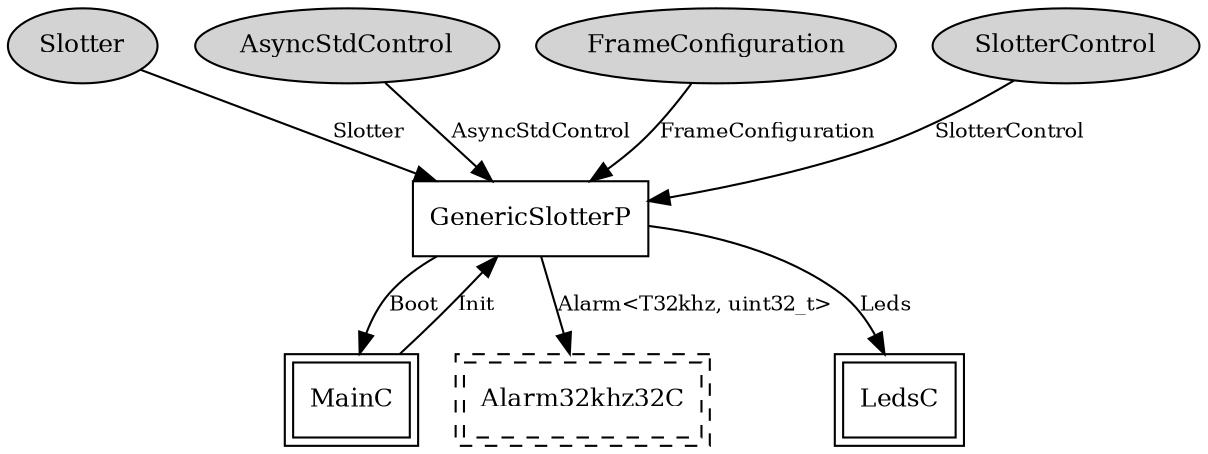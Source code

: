 digraph "tos.system.GenericSlotterC" {
  n0x7f2d66a57388 [shape=ellipse, style=filled, label="Slotter", fontsize=12];
  "GenericSlotterP" [fontsize=12, shape=box, URL="../chtml/tos.system.GenericSlotterP.html"];
  n0x7f2d66a53610 [shape=ellipse, style=filled, label="AsyncStdControl", fontsize=12];
  "GenericSlotterP" [fontsize=12, shape=box, URL="../chtml/tos.system.GenericSlotterP.html"];
  n0x7f2d66a54ac8 [shape=ellipse, style=filled, label="FrameConfiguration", fontsize=12];
  "GenericSlotterP" [fontsize=12, shape=box, URL="../chtml/tos.system.GenericSlotterP.html"];
  n0x7f2d66a579b0 [shape=ellipse, style=filled, label="SlotterControl", fontsize=12];
  "GenericSlotterP" [fontsize=12, shape=box, URL="../chtml/tos.system.GenericSlotterP.html"];
  "GenericSlotterP" [fontsize=12, shape=box, URL="../chtml/tos.system.GenericSlotterP.html"];
  "MainC" [fontsize=12, shape=box,peripheries=2, URL="../chtml/tos.system.MainC.html"];
  "MainC" [fontsize=12, shape=box,peripheries=2, URL="../chtml/tos.system.MainC.html"];
  "GenericSlotterP" [fontsize=12, shape=box, URL="../chtml/tos.system.GenericSlotterP.html"];
  "GenericSlotterP" [fontsize=12, shape=box, URL="../chtml/tos.system.GenericSlotterP.html"];
  "GenericSlotterC.Alarm32khz32C" [fontsize=12, shape=box,peripheries=2, style=dashed, label="Alarm32khz32C", URL="../chtml/tos.chips.msp430.timer.Alarm32khz32C.html"];
  "GenericSlotterP" [fontsize=12, shape=box, URL="../chtml/tos.system.GenericSlotterP.html"];
  "LedsC" [fontsize=12, shape=box,peripheries=2, URL="../chtml/tos.system.LedsC.html"];
  "n0x7f2d66a57388" -> "GenericSlotterP" [label="Slotter", URL="../ihtml/tos.interfaces.Slotter.html", fontsize=10];
  "n0x7f2d66a53610" -> "GenericSlotterP" [label="AsyncStdControl", URL="../ihtml/tos.interfaces.AsyncStdControl.html", fontsize=10];
  "n0x7f2d66a54ac8" -> "GenericSlotterP" [label="FrameConfiguration", URL="../ihtml/tos.interfaces.FrameConfiguration.html", fontsize=10];
  "n0x7f2d66a579b0" -> "GenericSlotterP" [label="SlotterControl", URL="../ihtml/tos.interfaces.SlotterControl.html", fontsize=10];
  "GenericSlotterP" -> "MainC" [label="Boot", URL="../ihtml/tos.interfaces.Boot.html", fontsize=10];
  "MainC" -> "GenericSlotterP" [label="Init", URL="../ihtml/tos.interfaces.Init.html", fontsize=10];
  "GenericSlotterP" -> "GenericSlotterC.Alarm32khz32C" [label="Alarm<T32khz, uint32_t>", URL="../ihtml/tos.lib.timer.Alarm.html", fontsize=10];
  "GenericSlotterP" -> "LedsC" [label="Leds", URL="../ihtml/tos.interfaces.Leds.html", fontsize=10];
}
